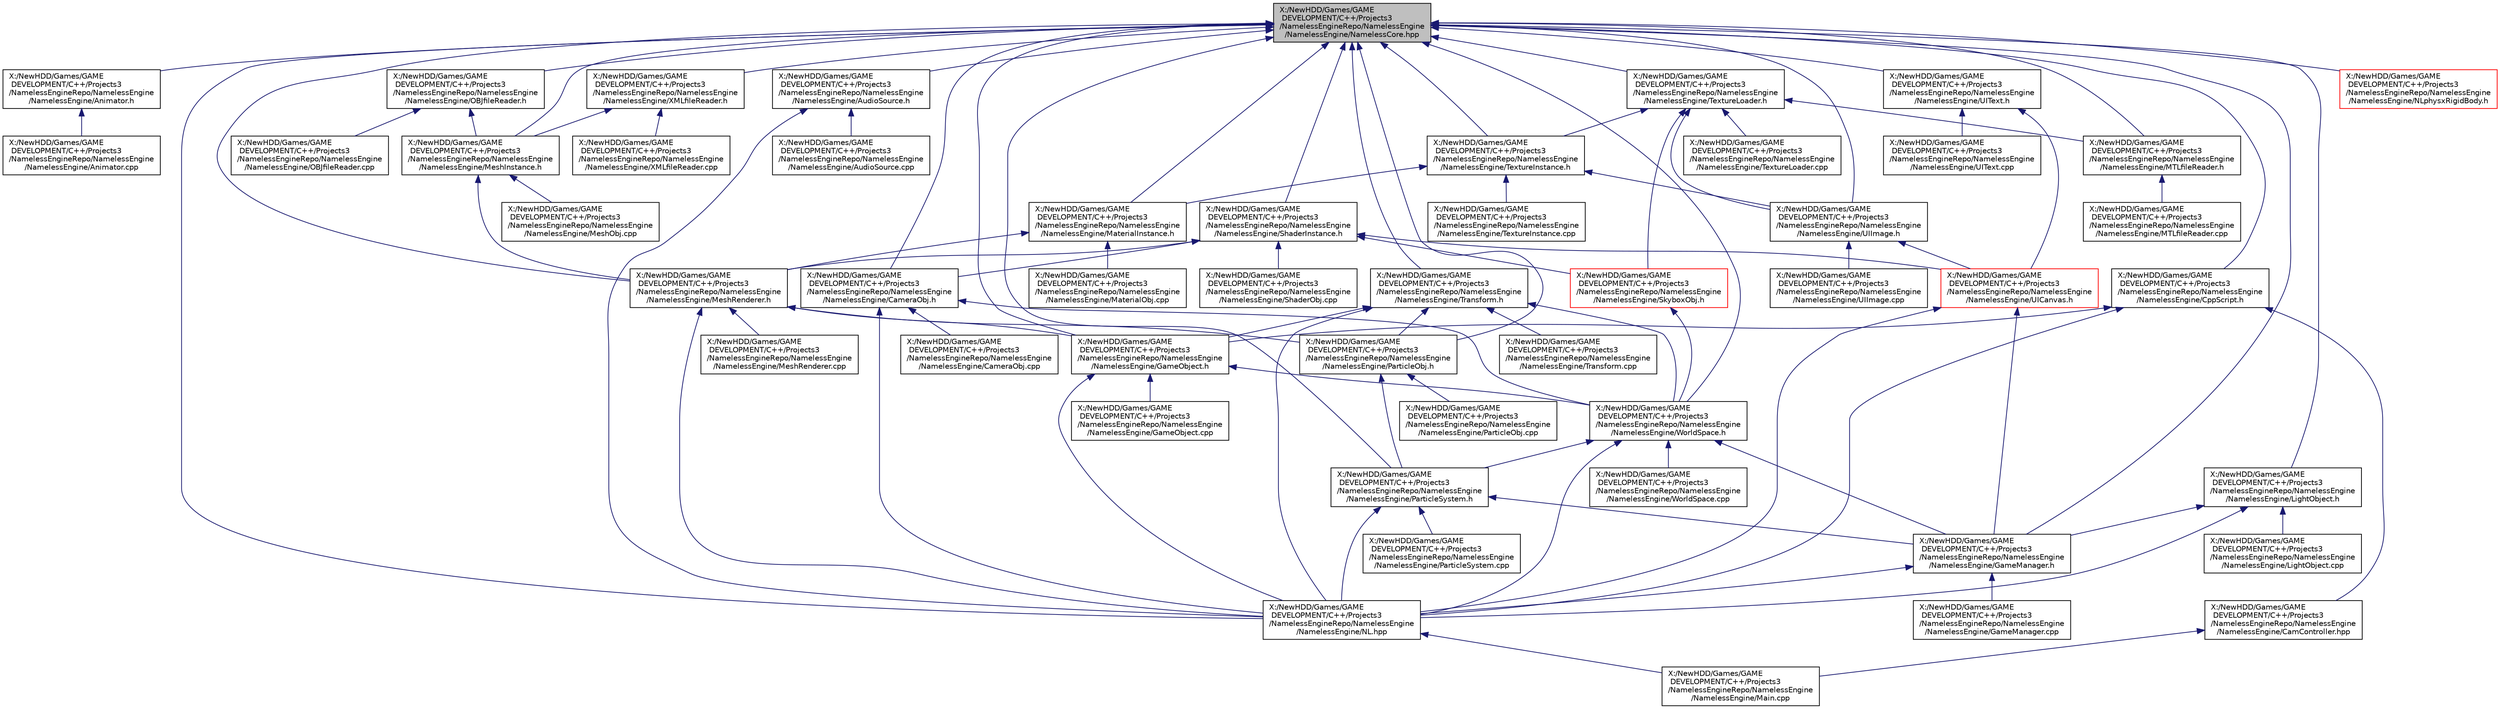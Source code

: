 digraph "X:/NewHDD/Games/GAME DEVELOPMENT/C++/Projects3/NamelessEngineRepo/NamelessEngine/NamelessEngine/NamelessCore.hpp"
{
  edge [fontname="Helvetica",fontsize="10",labelfontname="Helvetica",labelfontsize="10"];
  node [fontname="Helvetica",fontsize="10",shape=record];
  Node8 [label="X:/NewHDD/Games/GAME\l DEVELOPMENT/C++/Projects3\l/NamelessEngineRepo/NamelessEngine\l/NamelessEngine/NamelessCore.hpp",height=0.2,width=0.4,color="black", fillcolor="grey75", style="filled", fontcolor="black"];
  Node8 -> Node9 [dir="back",color="midnightblue",fontsize="10",style="solid",fontname="Helvetica"];
  Node9 [label="X:/NewHDD/Games/GAME\l DEVELOPMENT/C++/Projects3\l/NamelessEngineRepo/NamelessEngine\l/NamelessEngine/Animator.h",height=0.2,width=0.4,color="black", fillcolor="white", style="filled",URL="$_animator_8h.html"];
  Node9 -> Node10 [dir="back",color="midnightblue",fontsize="10",style="solid",fontname="Helvetica"];
  Node10 [label="X:/NewHDD/Games/GAME\l DEVELOPMENT/C++/Projects3\l/NamelessEngineRepo/NamelessEngine\l/NamelessEngine/Animator.cpp",height=0.2,width=0.4,color="black", fillcolor="white", style="filled",URL="$_animator_8cpp.html"];
  Node8 -> Node11 [dir="back",color="midnightblue",fontsize="10",style="solid",fontname="Helvetica"];
  Node11 [label="X:/NewHDD/Games/GAME\l DEVELOPMENT/C++/Projects3\l/NamelessEngineRepo/NamelessEngine\l/NamelessEngine/AudioSource.h",height=0.2,width=0.4,color="black", fillcolor="white", style="filled",URL="$_audio_source_8h.html"];
  Node11 -> Node12 [dir="back",color="midnightblue",fontsize="10",style="solid",fontname="Helvetica"];
  Node12 [label="X:/NewHDD/Games/GAME\l DEVELOPMENT/C++/Projects3\l/NamelessEngineRepo/NamelessEngine\l/NamelessEngine/AudioSource.cpp",height=0.2,width=0.4,color="black", fillcolor="white", style="filled",URL="$_audio_source_8cpp.html"];
  Node11 -> Node13 [dir="back",color="midnightblue",fontsize="10",style="solid",fontname="Helvetica"];
  Node13 [label="X:/NewHDD/Games/GAME\l DEVELOPMENT/C++/Projects3\l/NamelessEngineRepo/NamelessEngine\l/NamelessEngine/NL.hpp",height=0.2,width=0.4,color="black", fillcolor="white", style="filled",URL="$_n_l_8hpp.html"];
  Node13 -> Node14 [dir="back",color="midnightblue",fontsize="10",style="solid",fontname="Helvetica"];
  Node14 [label="X:/NewHDD/Games/GAME\l DEVELOPMENT/C++/Projects3\l/NamelessEngineRepo/NamelessEngine\l/NamelessEngine/Main.cpp",height=0.2,width=0.4,color="black", fillcolor="white", style="filled",URL="$_main_8cpp.html"];
  Node8 -> Node15 [dir="back",color="midnightblue",fontsize="10",style="solid",fontname="Helvetica"];
  Node15 [label="X:/NewHDD/Games/GAME\l DEVELOPMENT/C++/Projects3\l/NamelessEngineRepo/NamelessEngine\l/NamelessEngine/CppScript.h",height=0.2,width=0.4,color="black", fillcolor="white", style="filled",URL="$_cpp_script_8h.html"];
  Node15 -> Node16 [dir="back",color="midnightblue",fontsize="10",style="solid",fontname="Helvetica"];
  Node16 [label="X:/NewHDD/Games/GAME\l DEVELOPMENT/C++/Projects3\l/NamelessEngineRepo/NamelessEngine\l/NamelessEngine/CamController.hpp",height=0.2,width=0.4,color="black", fillcolor="white", style="filled",URL="$_cam_controller_8hpp.html"];
  Node16 -> Node14 [dir="back",color="midnightblue",fontsize="10",style="solid",fontname="Helvetica"];
  Node15 -> Node17 [dir="back",color="midnightblue",fontsize="10",style="solid",fontname="Helvetica"];
  Node17 [label="X:/NewHDD/Games/GAME\l DEVELOPMENT/C++/Projects3\l/NamelessEngineRepo/NamelessEngine\l/NamelessEngine/GameObject.h",height=0.2,width=0.4,color="black", fillcolor="white", style="filled",URL="$_game_object_8h.html"];
  Node17 -> Node18 [dir="back",color="midnightblue",fontsize="10",style="solid",fontname="Helvetica"];
  Node18 [label="X:/NewHDD/Games/GAME\l DEVELOPMENT/C++/Projects3\l/NamelessEngineRepo/NamelessEngine\l/NamelessEngine/WorldSpace.h",height=0.2,width=0.4,color="black", fillcolor="white", style="filled",URL="$_world_space_8h.html"];
  Node18 -> Node19 [dir="back",color="midnightblue",fontsize="10",style="solid",fontname="Helvetica"];
  Node19 [label="X:/NewHDD/Games/GAME\l DEVELOPMENT/C++/Projects3\l/NamelessEngineRepo/NamelessEngine\l/NamelessEngine/GameManager.h",height=0.2,width=0.4,color="black", fillcolor="white", style="filled",URL="$_game_manager_8h.html"];
  Node19 -> Node20 [dir="back",color="midnightblue",fontsize="10",style="solid",fontname="Helvetica"];
  Node20 [label="X:/NewHDD/Games/GAME\l DEVELOPMENT/C++/Projects3\l/NamelessEngineRepo/NamelessEngine\l/NamelessEngine/GameManager.cpp",height=0.2,width=0.4,color="black", fillcolor="white", style="filled",URL="$_game_manager_8cpp.html"];
  Node19 -> Node13 [dir="back",color="midnightblue",fontsize="10",style="solid",fontname="Helvetica"];
  Node18 -> Node21 [dir="back",color="midnightblue",fontsize="10",style="solid",fontname="Helvetica"];
  Node21 [label="X:/NewHDD/Games/GAME\l DEVELOPMENT/C++/Projects3\l/NamelessEngineRepo/NamelessEngine\l/NamelessEngine/ParticleSystem.h",height=0.2,width=0.4,color="black", fillcolor="white", style="filled",URL="$_particle_system_8h.html"];
  Node21 -> Node19 [dir="back",color="midnightblue",fontsize="10",style="solid",fontname="Helvetica"];
  Node21 -> Node13 [dir="back",color="midnightblue",fontsize="10",style="solid",fontname="Helvetica"];
  Node21 -> Node22 [dir="back",color="midnightblue",fontsize="10",style="solid",fontname="Helvetica"];
  Node22 [label="X:/NewHDD/Games/GAME\l DEVELOPMENT/C++/Projects3\l/NamelessEngineRepo/NamelessEngine\l/NamelessEngine/ParticleSystem.cpp",height=0.2,width=0.4,color="black", fillcolor="white", style="filled",URL="$_particle_system_8cpp.html"];
  Node18 -> Node13 [dir="back",color="midnightblue",fontsize="10",style="solid",fontname="Helvetica"];
  Node18 -> Node23 [dir="back",color="midnightblue",fontsize="10",style="solid",fontname="Helvetica"];
  Node23 [label="X:/NewHDD/Games/GAME\l DEVELOPMENT/C++/Projects3\l/NamelessEngineRepo/NamelessEngine\l/NamelessEngine/WorldSpace.cpp",height=0.2,width=0.4,color="black", fillcolor="white", style="filled",URL="$_world_space_8cpp.html"];
  Node17 -> Node24 [dir="back",color="midnightblue",fontsize="10",style="solid",fontname="Helvetica"];
  Node24 [label="X:/NewHDD/Games/GAME\l DEVELOPMENT/C++/Projects3\l/NamelessEngineRepo/NamelessEngine\l/NamelessEngine/GameObject.cpp",height=0.2,width=0.4,color="black", fillcolor="white", style="filled",URL="$_game_object_8cpp.html"];
  Node17 -> Node13 [dir="back",color="midnightblue",fontsize="10",style="solid",fontname="Helvetica"];
  Node15 -> Node13 [dir="back",color="midnightblue",fontsize="10",style="solid",fontname="Helvetica"];
  Node8 -> Node25 [dir="back",color="midnightblue",fontsize="10",style="solid",fontname="Helvetica"];
  Node25 [label="X:/NewHDD/Games/GAME\l DEVELOPMENT/C++/Projects3\l/NamelessEngineRepo/NamelessEngine\l/NamelessEngine/CameraObj.h",height=0.2,width=0.4,color="black", fillcolor="white", style="filled",URL="$_camera_obj_8h.html"];
  Node25 -> Node26 [dir="back",color="midnightblue",fontsize="10",style="solid",fontname="Helvetica"];
  Node26 [label="X:/NewHDD/Games/GAME\l DEVELOPMENT/C++/Projects3\l/NamelessEngineRepo/NamelessEngine\l/NamelessEngine/CameraObj.cpp",height=0.2,width=0.4,color="black", fillcolor="white", style="filled",URL="$_camera_obj_8cpp.html"];
  Node25 -> Node18 [dir="back",color="midnightblue",fontsize="10",style="solid",fontname="Helvetica"];
  Node25 -> Node13 [dir="back",color="midnightblue",fontsize="10",style="solid",fontname="Helvetica"];
  Node8 -> Node27 [dir="back",color="midnightblue",fontsize="10",style="solid",fontname="Helvetica"];
  Node27 [label="X:/NewHDD/Games/GAME\l DEVELOPMENT/C++/Projects3\l/NamelessEngineRepo/NamelessEngine\l/NamelessEngine/ShaderInstance.h",height=0.2,width=0.4,color="black", fillcolor="white", style="filled",URL="$_shader_instance_8h.html"];
  Node27 -> Node25 [dir="back",color="midnightblue",fontsize="10",style="solid",fontname="Helvetica"];
  Node27 -> Node28 [dir="back",color="midnightblue",fontsize="10",style="solid",fontname="Helvetica"];
  Node28 [label="X:/NewHDD/Games/GAME\l DEVELOPMENT/C++/Projects3\l/NamelessEngineRepo/NamelessEngine\l/NamelessEngine/MeshRenderer.h",height=0.2,width=0.4,color="black", fillcolor="white", style="filled",URL="$_mesh_renderer_8h.html"];
  Node28 -> Node17 [dir="back",color="midnightblue",fontsize="10",style="solid",fontname="Helvetica"];
  Node28 -> Node29 [dir="back",color="midnightblue",fontsize="10",style="solid",fontname="Helvetica"];
  Node29 [label="X:/NewHDD/Games/GAME\l DEVELOPMENT/C++/Projects3\l/NamelessEngineRepo/NamelessEngine\l/NamelessEngine/ParticleObj.h",height=0.2,width=0.4,color="black", fillcolor="white", style="filled",URL="$_particle_obj_8h.html"];
  Node29 -> Node21 [dir="back",color="midnightblue",fontsize="10",style="solid",fontname="Helvetica"];
  Node29 -> Node30 [dir="back",color="midnightblue",fontsize="10",style="solid",fontname="Helvetica"];
  Node30 [label="X:/NewHDD/Games/GAME\l DEVELOPMENT/C++/Projects3\l/NamelessEngineRepo/NamelessEngine\l/NamelessEngine/ParticleObj.cpp",height=0.2,width=0.4,color="black", fillcolor="white", style="filled",URL="$_particle_obj_8cpp.html"];
  Node28 -> Node13 [dir="back",color="midnightblue",fontsize="10",style="solid",fontname="Helvetica"];
  Node28 -> Node31 [dir="back",color="midnightblue",fontsize="10",style="solid",fontname="Helvetica"];
  Node31 [label="X:/NewHDD/Games/GAME\l DEVELOPMENT/C++/Projects3\l/NamelessEngineRepo/NamelessEngine\l/NamelessEngine/MeshRenderer.cpp",height=0.2,width=0.4,color="black", fillcolor="white", style="filled",URL="$_mesh_renderer_8cpp.html"];
  Node27 -> Node32 [dir="back",color="midnightblue",fontsize="10",style="solid",fontname="Helvetica"];
  Node32 [label="X:/NewHDD/Games/GAME\l DEVELOPMENT/C++/Projects3\l/NamelessEngineRepo/NamelessEngine\l/NamelessEngine/SkyboxObj.h",height=0.2,width=0.4,color="red", fillcolor="white", style="filled",URL="$_skybox_obj_8h.html"];
  Node32 -> Node18 [dir="back",color="midnightblue",fontsize="10",style="solid",fontname="Helvetica"];
  Node27 -> Node34 [dir="back",color="midnightblue",fontsize="10",style="solid",fontname="Helvetica"];
  Node34 [label="X:/NewHDD/Games/GAME\l DEVELOPMENT/C++/Projects3\l/NamelessEngineRepo/NamelessEngine\l/NamelessEngine/UICanvas.h",height=0.2,width=0.4,color="red", fillcolor="white", style="filled",URL="$_u_i_canvas_8h.html"];
  Node34 -> Node19 [dir="back",color="midnightblue",fontsize="10",style="solid",fontname="Helvetica"];
  Node34 -> Node13 [dir="back",color="midnightblue",fontsize="10",style="solid",fontname="Helvetica"];
  Node27 -> Node36 [dir="back",color="midnightblue",fontsize="10",style="solid",fontname="Helvetica"];
  Node36 [label="X:/NewHDD/Games/GAME\l DEVELOPMENT/C++/Projects3\l/NamelessEngineRepo/NamelessEngine\l/NamelessEngine/ShaderObj.cpp",height=0.2,width=0.4,color="black", fillcolor="white", style="filled",URL="$_shader_obj_8cpp.html"];
  Node8 -> Node19 [dir="back",color="midnightblue",fontsize="10",style="solid",fontname="Helvetica"];
  Node8 -> Node18 [dir="back",color="midnightblue",fontsize="10",style="solid",fontname="Helvetica"];
  Node8 -> Node17 [dir="back",color="midnightblue",fontsize="10",style="solid",fontname="Helvetica"];
  Node8 -> Node37 [dir="back",color="midnightblue",fontsize="10",style="solid",fontname="Helvetica"];
  Node37 [label="X:/NewHDD/Games/GAME\l DEVELOPMENT/C++/Projects3\l/NamelessEngineRepo/NamelessEngine\l/NamelessEngine/Transform.h",height=0.2,width=0.4,color="black", fillcolor="white", style="filled",URL="$_transform_8h.html"];
  Node37 -> Node17 [dir="back",color="midnightblue",fontsize="10",style="solid",fontname="Helvetica"];
  Node37 -> Node18 [dir="back",color="midnightblue",fontsize="10",style="solid",fontname="Helvetica"];
  Node37 -> Node29 [dir="back",color="midnightblue",fontsize="10",style="solid",fontname="Helvetica"];
  Node37 -> Node13 [dir="back",color="midnightblue",fontsize="10",style="solid",fontname="Helvetica"];
  Node37 -> Node38 [dir="back",color="midnightblue",fontsize="10",style="solid",fontname="Helvetica"];
  Node38 [label="X:/NewHDD/Games/GAME\l DEVELOPMENT/C++/Projects3\l/NamelessEngineRepo/NamelessEngine\l/NamelessEngine/Transform.cpp",height=0.2,width=0.4,color="black", fillcolor="white", style="filled",URL="$_transform_8cpp.html"];
  Node8 -> Node28 [dir="back",color="midnightblue",fontsize="10",style="solid",fontname="Helvetica"];
  Node8 -> Node39 [dir="back",color="midnightblue",fontsize="10",style="solid",fontname="Helvetica"];
  Node39 [label="X:/NewHDD/Games/GAME\l DEVELOPMENT/C++/Projects3\l/NamelessEngineRepo/NamelessEngine\l/NamelessEngine/MeshInstance.h",height=0.2,width=0.4,color="black", fillcolor="white", style="filled",URL="$_mesh_instance_8h.html"];
  Node39 -> Node28 [dir="back",color="midnightblue",fontsize="10",style="solid",fontname="Helvetica"];
  Node39 -> Node40 [dir="back",color="midnightblue",fontsize="10",style="solid",fontname="Helvetica"];
  Node40 [label="X:/NewHDD/Games/GAME\l DEVELOPMENT/C++/Projects3\l/NamelessEngineRepo/NamelessEngine\l/NamelessEngine/MeshObj.cpp",height=0.2,width=0.4,color="black", fillcolor="white", style="filled",URL="$_mesh_obj_8cpp.html"];
  Node8 -> Node41 [dir="back",color="midnightblue",fontsize="10",style="solid",fontname="Helvetica"];
  Node41 [label="X:/NewHDD/Games/GAME\l DEVELOPMENT/C++/Projects3\l/NamelessEngineRepo/NamelessEngine\l/NamelessEngine/OBJfileReader.h",height=0.2,width=0.4,color="black", fillcolor="white", style="filled",URL="$_o_b_jfile_reader_8h.html"];
  Node41 -> Node39 [dir="back",color="midnightblue",fontsize="10",style="solid",fontname="Helvetica"];
  Node41 -> Node42 [dir="back",color="midnightblue",fontsize="10",style="solid",fontname="Helvetica"];
  Node42 [label="X:/NewHDD/Games/GAME\l DEVELOPMENT/C++/Projects3\l/NamelessEngineRepo/NamelessEngine\l/NamelessEngine/OBJfileReader.cpp",height=0.2,width=0.4,color="black", fillcolor="white", style="filled",URL="$_o_b_jfile_reader_8cpp.html"];
  Node8 -> Node43 [dir="back",color="midnightblue",fontsize="10",style="solid",fontname="Helvetica"];
  Node43 [label="X:/NewHDD/Games/GAME\l DEVELOPMENT/C++/Projects3\l/NamelessEngineRepo/NamelessEngine\l/NamelessEngine/XMLfileReader.h",height=0.2,width=0.4,color="black", fillcolor="white", style="filled",URL="$_x_m_lfile_reader_8h.html"];
  Node43 -> Node39 [dir="back",color="midnightblue",fontsize="10",style="solid",fontname="Helvetica"];
  Node43 -> Node44 [dir="back",color="midnightblue",fontsize="10",style="solid",fontname="Helvetica"];
  Node44 [label="X:/NewHDD/Games/GAME\l DEVELOPMENT/C++/Projects3\l/NamelessEngineRepo/NamelessEngine\l/NamelessEngine/XMLfileReader.cpp",height=0.2,width=0.4,color="black", fillcolor="white", style="filled",URL="$_x_m_lfile_reader_8cpp.html"];
  Node8 -> Node45 [dir="back",color="midnightblue",fontsize="10",style="solid",fontname="Helvetica"];
  Node45 [label="X:/NewHDD/Games/GAME\l DEVELOPMENT/C++/Projects3\l/NamelessEngineRepo/NamelessEngine\l/NamelessEngine/MaterialInstance.h",height=0.2,width=0.4,color="black", fillcolor="white", style="filled",URL="$_material_instance_8h.html"];
  Node45 -> Node28 [dir="back",color="midnightblue",fontsize="10",style="solid",fontname="Helvetica"];
  Node45 -> Node46 [dir="back",color="midnightblue",fontsize="10",style="solid",fontname="Helvetica"];
  Node46 [label="X:/NewHDD/Games/GAME\l DEVELOPMENT/C++/Projects3\l/NamelessEngineRepo/NamelessEngine\l/NamelessEngine/MaterialObj.cpp",height=0.2,width=0.4,color="black", fillcolor="white", style="filled",URL="$_material_obj_8cpp.html"];
  Node8 -> Node47 [dir="back",color="midnightblue",fontsize="10",style="solid",fontname="Helvetica"];
  Node47 [label="X:/NewHDD/Games/GAME\l DEVELOPMENT/C++/Projects3\l/NamelessEngineRepo/NamelessEngine\l/NamelessEngine/TextureInstance.h",height=0.2,width=0.4,color="black", fillcolor="white", style="filled",URL="$_texture_instance_8h.html"];
  Node47 -> Node45 [dir="back",color="midnightblue",fontsize="10",style="solid",fontname="Helvetica"];
  Node47 -> Node48 [dir="back",color="midnightblue",fontsize="10",style="solid",fontname="Helvetica"];
  Node48 [label="X:/NewHDD/Games/GAME\l DEVELOPMENT/C++/Projects3\l/NamelessEngineRepo/NamelessEngine\l/NamelessEngine/UIImage.h",height=0.2,width=0.4,color="black", fillcolor="white", style="filled",URL="$_u_i_image_8h.html"];
  Node48 -> Node34 [dir="back",color="midnightblue",fontsize="10",style="solid",fontname="Helvetica"];
  Node48 -> Node49 [dir="back",color="midnightblue",fontsize="10",style="solid",fontname="Helvetica"];
  Node49 [label="X:/NewHDD/Games/GAME\l DEVELOPMENT/C++/Projects3\l/NamelessEngineRepo/NamelessEngine\l/NamelessEngine/UIImage.cpp",height=0.2,width=0.4,color="black", fillcolor="white", style="filled",URL="$_u_i_image_8cpp.html"];
  Node47 -> Node50 [dir="back",color="midnightblue",fontsize="10",style="solid",fontname="Helvetica"];
  Node50 [label="X:/NewHDD/Games/GAME\l DEVELOPMENT/C++/Projects3\l/NamelessEngineRepo/NamelessEngine\l/NamelessEngine/TextureInstance.cpp",height=0.2,width=0.4,color="black", fillcolor="white", style="filled",URL="$_texture_instance_8cpp.html"];
  Node8 -> Node51 [dir="back",color="midnightblue",fontsize="10",style="solid",fontname="Helvetica"];
  Node51 [label="X:/NewHDD/Games/GAME\l DEVELOPMENT/C++/Projects3\l/NamelessEngineRepo/NamelessEngine\l/NamelessEngine/TextureLoader.h",height=0.2,width=0.4,color="black", fillcolor="white", style="filled",URL="$_texture_loader_8h.html"];
  Node51 -> Node47 [dir="back",color="midnightblue",fontsize="10",style="solid",fontname="Helvetica"];
  Node51 -> Node32 [dir="back",color="midnightblue",fontsize="10",style="solid",fontname="Helvetica"];
  Node51 -> Node48 [dir="back",color="midnightblue",fontsize="10",style="solid",fontname="Helvetica"];
  Node51 -> Node52 [dir="back",color="midnightblue",fontsize="10",style="solid",fontname="Helvetica"];
  Node52 [label="X:/NewHDD/Games/GAME\l DEVELOPMENT/C++/Projects3\l/NamelessEngineRepo/NamelessEngine\l/NamelessEngine/MTLfileReader.h",height=0.2,width=0.4,color="black", fillcolor="white", style="filled",URL="$_m_t_lfile_reader_8h.html"];
  Node52 -> Node53 [dir="back",color="midnightblue",fontsize="10",style="solid",fontname="Helvetica"];
  Node53 [label="X:/NewHDD/Games/GAME\l DEVELOPMENT/C++/Projects3\l/NamelessEngineRepo/NamelessEngine\l/NamelessEngine/MTLfileReader.cpp",height=0.2,width=0.4,color="black", fillcolor="white", style="filled",URL="$_m_t_lfile_reader_8cpp.html"];
  Node51 -> Node54 [dir="back",color="midnightblue",fontsize="10",style="solid",fontname="Helvetica"];
  Node54 [label="X:/NewHDD/Games/GAME\l DEVELOPMENT/C++/Projects3\l/NamelessEngineRepo/NamelessEngine\l/NamelessEngine/TextureLoader.cpp",height=0.2,width=0.4,color="black", fillcolor="white", style="filled",URL="$_texture_loader_8cpp.html"];
  Node8 -> Node55 [dir="back",color="midnightblue",fontsize="10",style="solid",fontname="Helvetica"];
  Node55 [label="X:/NewHDD/Games/GAME\l DEVELOPMENT/C++/Projects3\l/NamelessEngineRepo/NamelessEngine\l/NamelessEngine/LightObject.h",height=0.2,width=0.4,color="black", fillcolor="white", style="filled",URL="$_light_object_8h.html"];
  Node55 -> Node19 [dir="back",color="midnightblue",fontsize="10",style="solid",fontname="Helvetica"];
  Node55 -> Node56 [dir="back",color="midnightblue",fontsize="10",style="solid",fontname="Helvetica"];
  Node56 [label="X:/NewHDD/Games/GAME\l DEVELOPMENT/C++/Projects3\l/NamelessEngineRepo/NamelessEngine\l/NamelessEngine/LightObject.cpp",height=0.2,width=0.4,color="black", fillcolor="white", style="filled",URL="$_light_object_8cpp.html"];
  Node55 -> Node13 [dir="back",color="midnightblue",fontsize="10",style="solid",fontname="Helvetica"];
  Node8 -> Node21 [dir="back",color="midnightblue",fontsize="10",style="solid",fontname="Helvetica"];
  Node8 -> Node29 [dir="back",color="midnightblue",fontsize="10",style="solid",fontname="Helvetica"];
  Node8 -> Node48 [dir="back",color="midnightblue",fontsize="10",style="solid",fontname="Helvetica"];
  Node8 -> Node57 [dir="back",color="midnightblue",fontsize="10",style="solid",fontname="Helvetica"];
  Node57 [label="X:/NewHDD/Games/GAME\l DEVELOPMENT/C++/Projects3\l/NamelessEngineRepo/NamelessEngine\l/NamelessEngine/UIText.h",height=0.2,width=0.4,color="black", fillcolor="white", style="filled",URL="$_u_i_text_8h.html"];
  Node57 -> Node34 [dir="back",color="midnightblue",fontsize="10",style="solid",fontname="Helvetica"];
  Node57 -> Node58 [dir="back",color="midnightblue",fontsize="10",style="solid",fontname="Helvetica"];
  Node58 [label="X:/NewHDD/Games/GAME\l DEVELOPMENT/C++/Projects3\l/NamelessEngineRepo/NamelessEngine\l/NamelessEngine/UIText.cpp",height=0.2,width=0.4,color="black", fillcolor="white", style="filled",URL="$_u_i_text_8cpp.html"];
  Node8 -> Node13 [dir="back",color="midnightblue",fontsize="10",style="solid",fontname="Helvetica"];
  Node8 -> Node52 [dir="back",color="midnightblue",fontsize="10",style="solid",fontname="Helvetica"];
  Node8 -> Node59 [dir="back",color="midnightblue",fontsize="10",style="solid",fontname="Helvetica"];
  Node59 [label="X:/NewHDD/Games/GAME\l DEVELOPMENT/C++/Projects3\l/NamelessEngineRepo/NamelessEngine\l/NamelessEngine/NLphysxRigidBody.h",height=0.2,width=0.4,color="red", fillcolor="white", style="filled",URL="$_n_lphysx_rigid_body_8h.html"];
}

